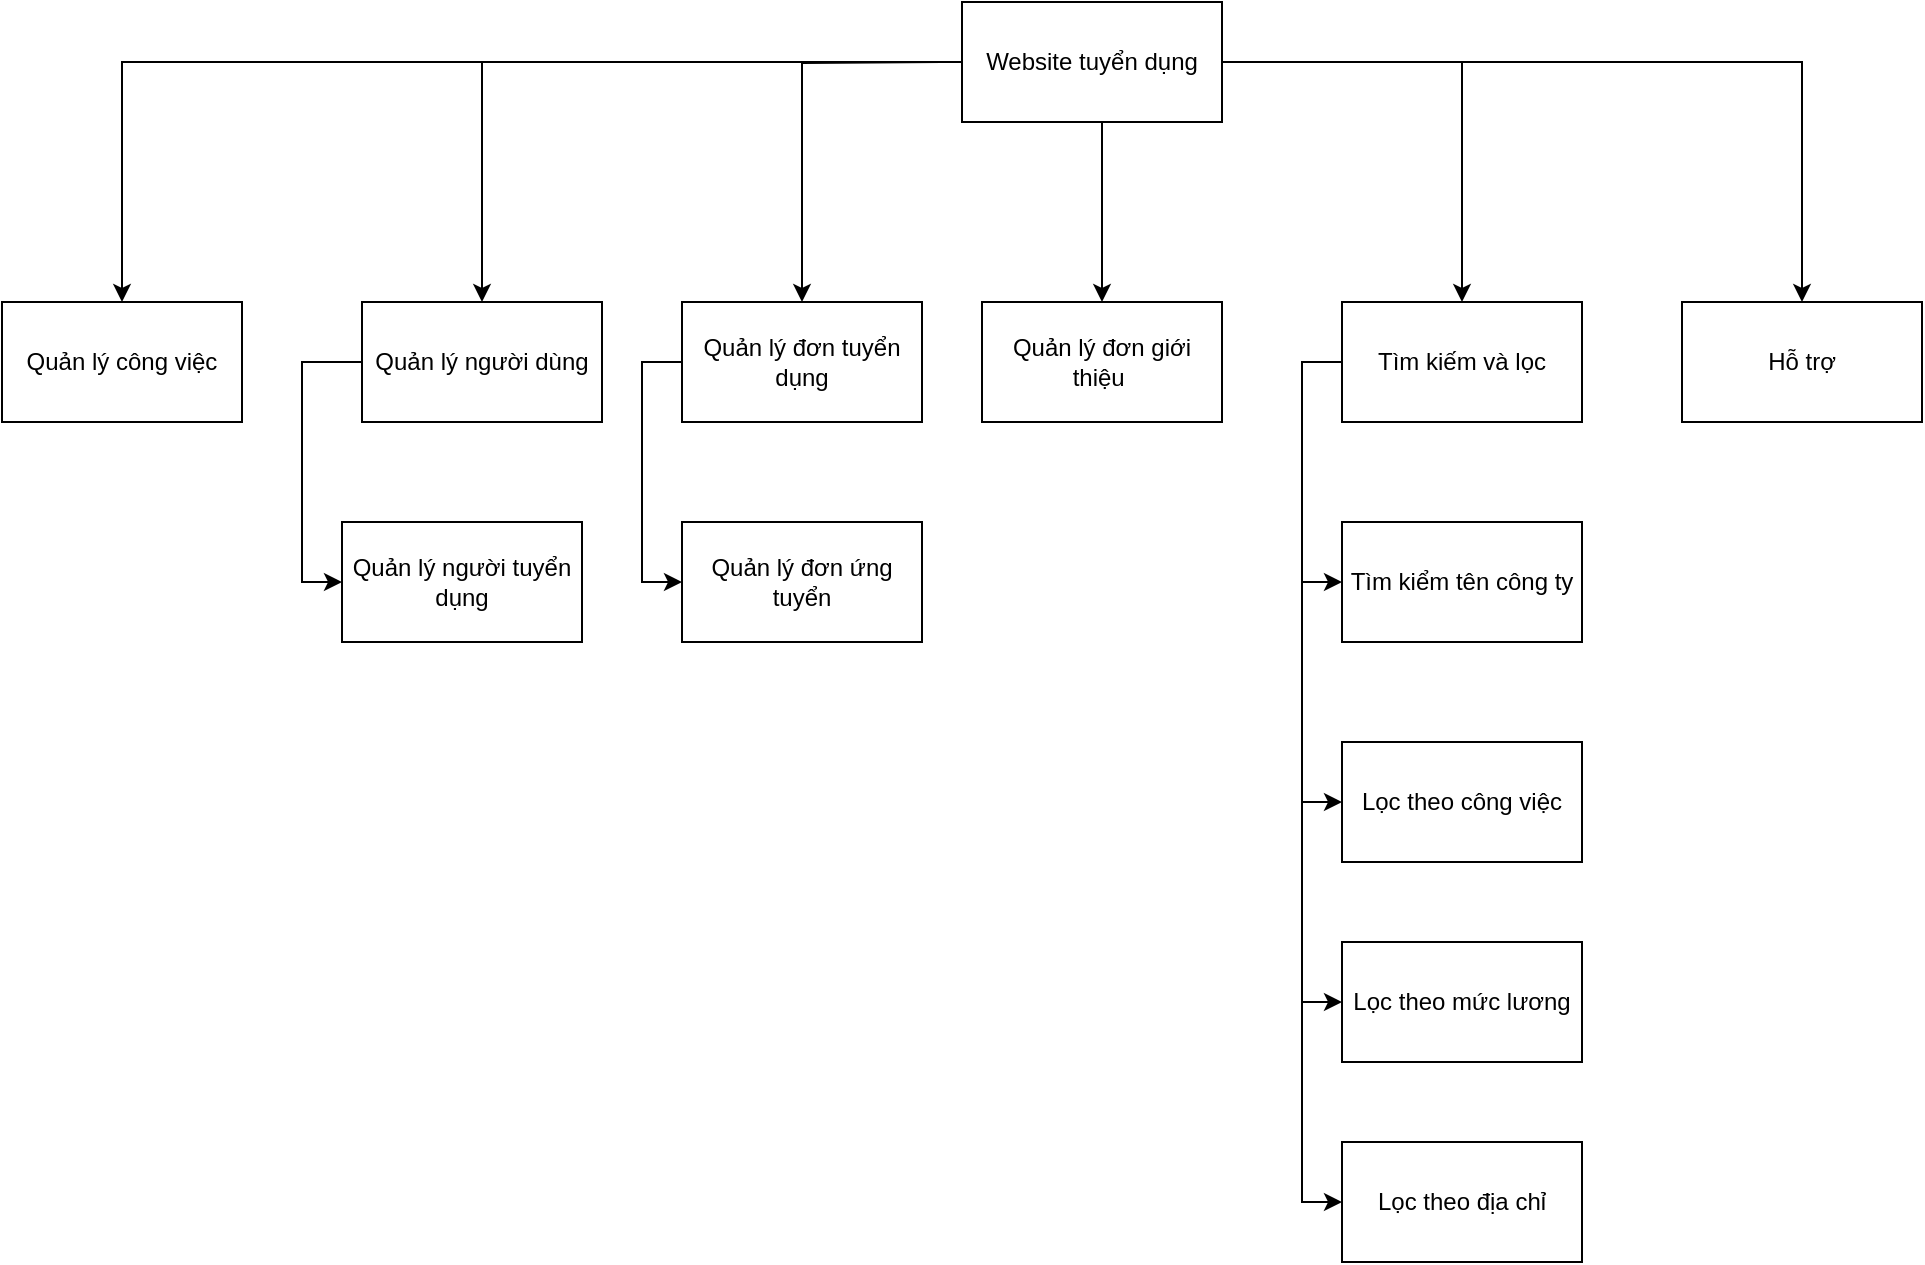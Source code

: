 <mxfile version="24.7.12">
  <diagram name="Page-1" id="hQlB4fOFm6FiXwv5Rq5W">
    <mxGraphModel dx="2258" dy="810" grid="1" gridSize="10" guides="1" tooltips="1" connect="1" arrows="1" fold="1" page="1" pageScale="1" pageWidth="827" pageHeight="1169" math="0" shadow="0">
      <root>
        <mxCell id="0" />
        <mxCell id="1" parent="0" />
        <mxCell id="SU_FTHZ_mx5GygFDslBZ-5" style="edgeStyle=orthogonalEdgeStyle;rounded=0;orthogonalLoop=1;jettySize=auto;html=1;entryX=0.5;entryY=0;entryDx=0;entryDy=0;" parent="1" target="SU_FTHZ_mx5GygFDslBZ-2" edge="1">
          <mxGeometry relative="1" as="geometry">
            <mxPoint x="320" y="130" as="sourcePoint" />
            <mxPoint x="230" y="250" as="targetPoint" />
          </mxGeometry>
        </mxCell>
        <mxCell id="SU_FTHZ_mx5GygFDslBZ-6" style="edgeStyle=orthogonalEdgeStyle;rounded=0;orthogonalLoop=1;jettySize=auto;html=1;entryX=0.5;entryY=0;entryDx=0;entryDy=0;" parent="1" source="SU_FTHZ_mx5GygFDslBZ-1" target="SU_FTHZ_mx5GygFDslBZ-3" edge="1">
          <mxGeometry relative="1" as="geometry" />
        </mxCell>
        <mxCell id="SU_FTHZ_mx5GygFDslBZ-15" style="edgeStyle=orthogonalEdgeStyle;rounded=0;orthogonalLoop=1;jettySize=auto;html=1;entryX=0.5;entryY=0;entryDx=0;entryDy=0;" parent="1" source="SU_FTHZ_mx5GygFDslBZ-1" target="SU_FTHZ_mx5GygFDslBZ-8" edge="1">
          <mxGeometry relative="1" as="geometry" />
        </mxCell>
        <mxCell id="SU_FTHZ_mx5GygFDslBZ-16" style="edgeStyle=orthogonalEdgeStyle;rounded=0;orthogonalLoop=1;jettySize=auto;html=1;entryX=0.5;entryY=0;entryDx=0;entryDy=0;" parent="1" source="SU_FTHZ_mx5GygFDslBZ-1" target="SU_FTHZ_mx5GygFDslBZ-17" edge="1">
          <mxGeometry relative="1" as="geometry">
            <mxPoint x="700" y="130" as="targetPoint" />
          </mxGeometry>
        </mxCell>
        <mxCell id="89cjYiyL1J-4m_04-Wpf-9" style="edgeStyle=orthogonalEdgeStyle;rounded=0;orthogonalLoop=1;jettySize=auto;html=1;entryX=0.5;entryY=0;entryDx=0;entryDy=0;" parent="1" source="SU_FTHZ_mx5GygFDslBZ-1" target="89cjYiyL1J-4m_04-Wpf-8" edge="1">
          <mxGeometry relative="1" as="geometry" />
        </mxCell>
        <mxCell id="SU_FTHZ_mx5GygFDslBZ-1" value="Website tuyển dụng" style="rounded=0;whiteSpace=wrap;html=1;" parent="1" vertex="1">
          <mxGeometry x="330" y="100" width="130" height="60" as="geometry" />
        </mxCell>
        <mxCell id="2CPdDw9mjB2bFfWbWfzb-7" style="edgeStyle=elbowEdgeStyle;rounded=0;orthogonalLoop=1;jettySize=auto;html=1;entryX=0;entryY=0.5;entryDx=0;entryDy=0;" edge="1" parent="1" source="SU_FTHZ_mx5GygFDslBZ-2" target="2CPdDw9mjB2bFfWbWfzb-6">
          <mxGeometry relative="1" as="geometry">
            <Array as="points">
              <mxPoint x="170" y="350" />
              <mxPoint x="160" y="340" />
            </Array>
          </mxGeometry>
        </mxCell>
        <mxCell id="SU_FTHZ_mx5GygFDslBZ-2" value="Quản lý đơn tuyển dụng" style="rounded=0;whiteSpace=wrap;html=1;" parent="1" vertex="1">
          <mxGeometry x="190" y="250" width="120" height="60" as="geometry" />
        </mxCell>
        <mxCell id="89cjYiyL1J-4m_04-Wpf-4" style="edgeStyle=elbowEdgeStyle;rounded=0;orthogonalLoop=1;jettySize=auto;html=1;entryX=0;entryY=0.5;entryDx=0;entryDy=0;" parent="1" edge="1" target="89cjYiyL1J-4m_04-Wpf-5">
          <mxGeometry relative="1" as="geometry">
            <mxPoint x="540" y="390" as="targetPoint" />
            <mxPoint x="540" y="280" as="sourcePoint" />
            <Array as="points">
              <mxPoint x="500" y="380" />
            </Array>
          </mxGeometry>
        </mxCell>
        <mxCell id="89cjYiyL1J-4m_04-Wpf-10" style="edgeStyle=elbowEdgeStyle;rounded=0;orthogonalLoop=1;jettySize=auto;html=1;entryX=0;entryY=0.5;entryDx=0;entryDy=0;" parent="1" edge="1" target="89cjYiyL1J-4m_04-Wpf-7">
          <mxGeometry relative="1" as="geometry">
            <mxPoint x="540" y="280" as="sourcePoint" />
            <mxPoint x="540" y="500" as="targetPoint" />
            <Array as="points">
              <mxPoint x="500" y="420" />
            </Array>
          </mxGeometry>
        </mxCell>
        <mxCell id="2CPdDw9mjB2bFfWbWfzb-3" style="edgeStyle=elbowEdgeStyle;rounded=0;orthogonalLoop=1;jettySize=auto;html=1;entryX=0;entryY=0.5;entryDx=0;entryDy=0;" edge="1" parent="1" source="SU_FTHZ_mx5GygFDslBZ-3" target="2CPdDw9mjB2bFfWbWfzb-2">
          <mxGeometry relative="1" as="geometry">
            <Array as="points">
              <mxPoint x="500" y="450" />
            </Array>
          </mxGeometry>
        </mxCell>
        <mxCell id="2CPdDw9mjB2bFfWbWfzb-5" style="edgeStyle=elbowEdgeStyle;rounded=0;orthogonalLoop=1;jettySize=auto;html=1;entryX=0;entryY=0.5;entryDx=0;entryDy=0;" edge="1" parent="1" source="SU_FTHZ_mx5GygFDslBZ-3" target="2CPdDw9mjB2bFfWbWfzb-4">
          <mxGeometry relative="1" as="geometry">
            <Array as="points">
              <mxPoint x="500" y="510" />
            </Array>
          </mxGeometry>
        </mxCell>
        <mxCell id="SU_FTHZ_mx5GygFDslBZ-3" value="Tìm kiếm và lọc" style="rounded=0;whiteSpace=wrap;html=1;" parent="1" vertex="1">
          <mxGeometry x="520" y="250" width="120" height="60" as="geometry" />
        </mxCell>
        <mxCell id="SU_FTHZ_mx5GygFDslBZ-4" value="Quản lý đơn giới thiệu&amp;nbsp;" style="rounded=0;whiteSpace=wrap;html=1;" parent="1" vertex="1">
          <mxGeometry x="340" y="250" width="120" height="60" as="geometry" />
        </mxCell>
        <mxCell id="SU_FTHZ_mx5GygFDslBZ-7" style="edgeStyle=orthogonalEdgeStyle;rounded=0;orthogonalLoop=1;jettySize=auto;html=1;entryX=0.5;entryY=0;entryDx=0;entryDy=0;" parent="1" source="SU_FTHZ_mx5GygFDslBZ-1" target="SU_FTHZ_mx5GygFDslBZ-4" edge="1">
          <mxGeometry relative="1" as="geometry">
            <mxPoint x="365" y="250" as="targetPoint" />
            <Array as="points">
              <mxPoint x="400" y="250" />
            </Array>
          </mxGeometry>
        </mxCell>
        <mxCell id="89cjYiyL1J-4m_04-Wpf-3" style="edgeStyle=elbowEdgeStyle;rounded=0;orthogonalLoop=1;jettySize=auto;html=1;entryX=0;entryY=0.5;entryDx=0;entryDy=0;" parent="1" source="SU_FTHZ_mx5GygFDslBZ-8" target="89cjYiyL1J-4m_04-Wpf-1" edge="1">
          <mxGeometry relative="1" as="geometry">
            <Array as="points">
              <mxPoint y="360" />
            </Array>
          </mxGeometry>
        </mxCell>
        <mxCell id="SU_FTHZ_mx5GygFDslBZ-8" value="Quản lý người dùng" style="rounded=0;whiteSpace=wrap;html=1;" parent="1" vertex="1">
          <mxGeometry x="30" y="250" width="120" height="60" as="geometry" />
        </mxCell>
        <mxCell id="SU_FTHZ_mx5GygFDslBZ-17" value="Hỗ trợ" style="rounded=0;whiteSpace=wrap;html=1;" parent="1" vertex="1">
          <mxGeometry x="690" y="250" width="120" height="60" as="geometry" />
        </mxCell>
        <mxCell id="89cjYiyL1J-4m_04-Wpf-1" value="Quản lý người tuyển dụng" style="rounded=0;whiteSpace=wrap;html=1;" parent="1" vertex="1">
          <mxGeometry x="20" y="360" width="120" height="60" as="geometry" />
        </mxCell>
        <mxCell id="89cjYiyL1J-4m_04-Wpf-5" value="Tìm kiểm tên công ty" style="rounded=0;whiteSpace=wrap;html=1;" parent="1" vertex="1">
          <mxGeometry x="520" y="360" width="120" height="60" as="geometry" />
        </mxCell>
        <mxCell id="89cjYiyL1J-4m_04-Wpf-7" value="Lọc theo công việc" style="rounded=0;whiteSpace=wrap;html=1;" parent="1" vertex="1">
          <mxGeometry x="520" y="470" width="120" height="60" as="geometry" />
        </mxCell>
        <mxCell id="89cjYiyL1J-4m_04-Wpf-8" value="Quản lý công việc" style="rounded=0;whiteSpace=wrap;html=1;" parent="1" vertex="1">
          <mxGeometry x="-150" y="250" width="120" height="60" as="geometry" />
        </mxCell>
        <mxCell id="2CPdDw9mjB2bFfWbWfzb-2" value="Lọc theo mức lương" style="rounded=0;whiteSpace=wrap;html=1;" vertex="1" parent="1">
          <mxGeometry x="520" y="570" width="120" height="60" as="geometry" />
        </mxCell>
        <mxCell id="2CPdDw9mjB2bFfWbWfzb-4" value="Lọc theo địa chỉ" style="rounded=0;whiteSpace=wrap;html=1;" vertex="1" parent="1">
          <mxGeometry x="520" y="670" width="120" height="60" as="geometry" />
        </mxCell>
        <mxCell id="2CPdDw9mjB2bFfWbWfzb-6" value="Quản lý đơn ứng tuyển" style="rounded=0;whiteSpace=wrap;html=1;" vertex="1" parent="1">
          <mxGeometry x="190" y="360" width="120" height="60" as="geometry" />
        </mxCell>
      </root>
    </mxGraphModel>
  </diagram>
</mxfile>
